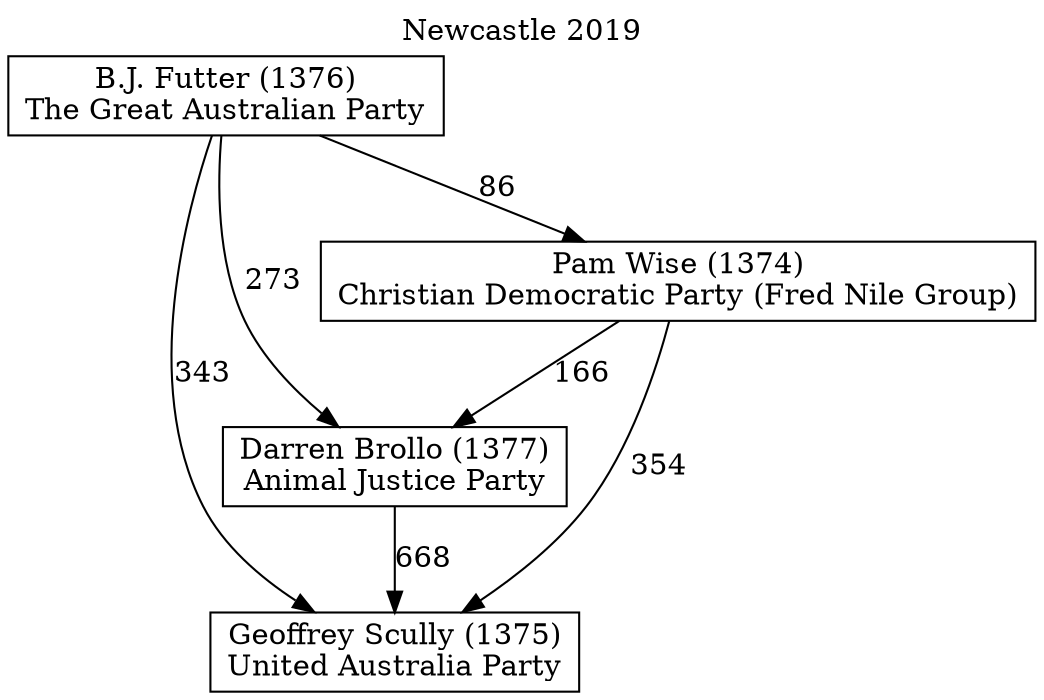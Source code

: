 // House preference flow
digraph "Geoffrey Scully (1375)_Newcastle_2019" {
	graph [label="Newcastle 2019" labelloc=t mclimit=10]
	node [shape=box]
	"Geoffrey Scully (1375)" [label="Geoffrey Scully (1375)
United Australia Party"]
	"Darren Brollo (1377)" [label="Darren Brollo (1377)
Animal Justice Party"]
	"Pam Wise (1374)" [label="Pam Wise (1374)
Christian Democratic Party (Fred Nile Group)"]
	"B.J. Futter (1376)" [label="B.J. Futter (1376)
The Great Australian Party"]
	"Darren Brollo (1377)" -> "Geoffrey Scully (1375)" [label=668]
	"Pam Wise (1374)" -> "Darren Brollo (1377)" [label=166]
	"B.J. Futter (1376)" -> "Pam Wise (1374)" [label=86]
	"Pam Wise (1374)" -> "Geoffrey Scully (1375)" [label=354]
	"B.J. Futter (1376)" -> "Geoffrey Scully (1375)" [label=343]
	"B.J. Futter (1376)" -> "Darren Brollo (1377)" [label=273]
}
